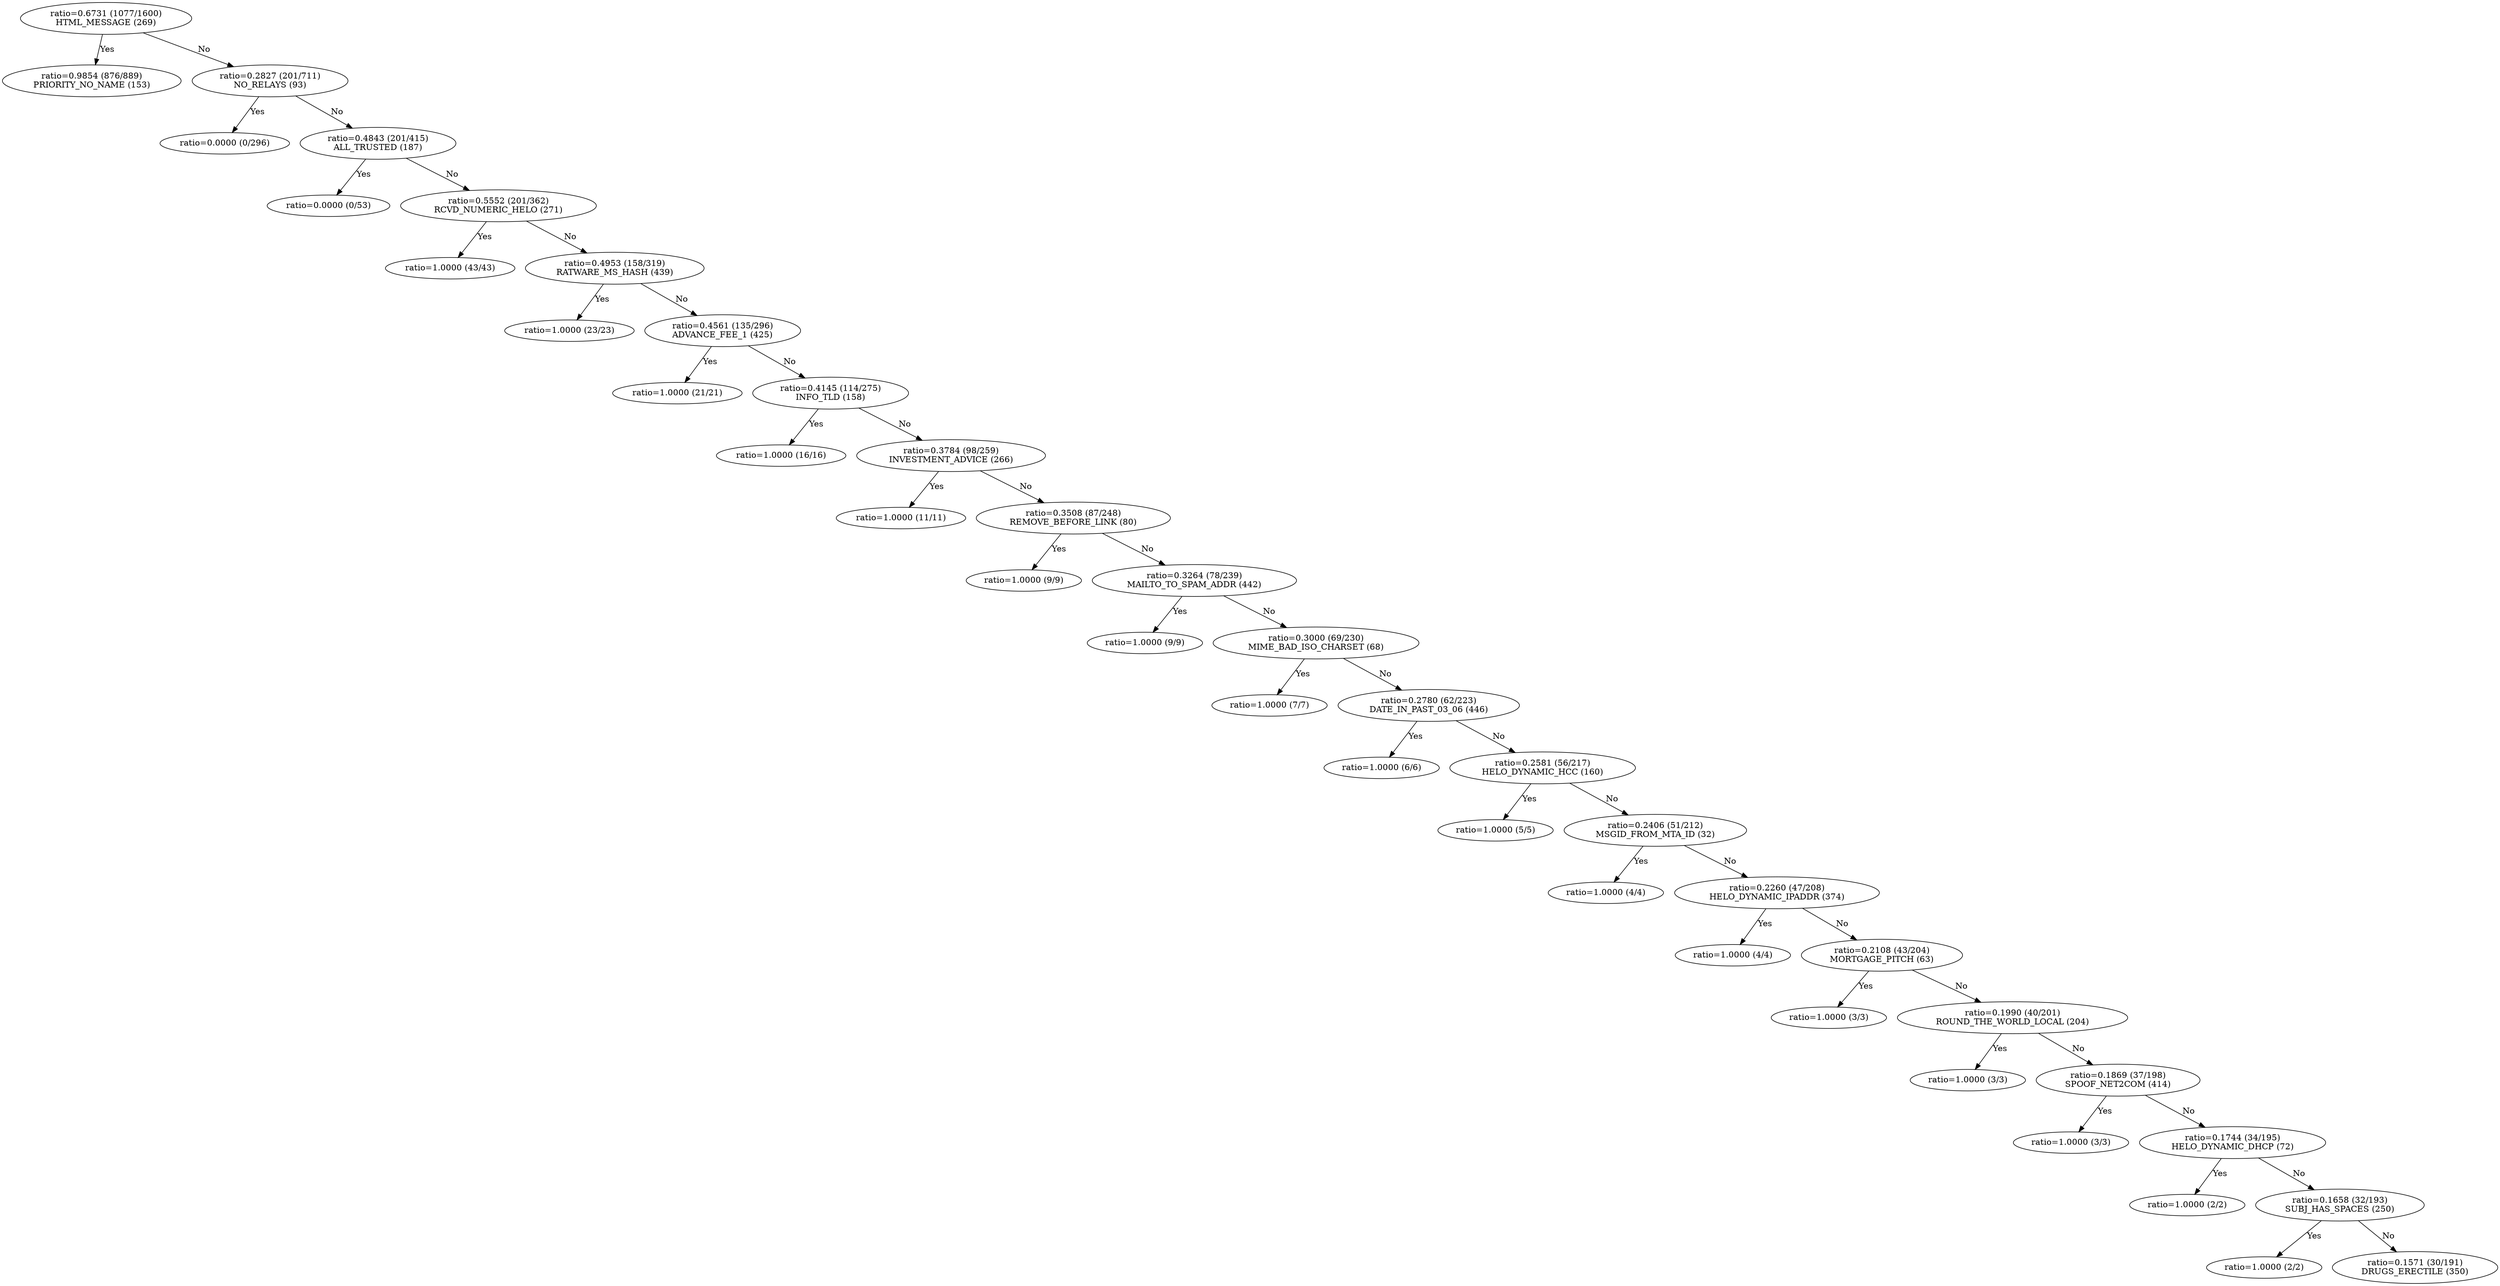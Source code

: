 digraph decisiontree {
n262 [label="ratio=0.6731 (1077/1600)\nHTML_MESSAGE (269)"];

n263 [label="ratio=0.9854 (876/889)\nPRIORITY_NO_NAME (153)"];

n262 -> n263 [label=Yes];

n262 -> n354 [label=No];

n354 [label="ratio=0.2827 (201/711)\nNO_RELAYS (93)"];

n355 [label="ratio=0.0000 (0/296)\n"];

n354 -> n355 [label=Yes];

n354 -> n356 [label=No];

n356 [label="ratio=0.4843 (201/415)\nALL_TRUSTED (187)"];

n357 [label="ratio=0.0000 (0/53)\n"];

n356 -> n357 [label=Yes];

n356 -> n358 [label=No];

n358 [label="ratio=0.5552 (201/362)\nRCVD_NUMERIC_HELO (271)"];

n359 [label="ratio=1.0000 (43/43)\n"];

n358 -> n359 [label=Yes];

n358 -> n360 [label=No];

n360 [label="ratio=0.4953 (158/319)\nRATWARE_MS_HASH (439)"];

n361 [label="ratio=1.0000 (23/23)\n"];

n360 -> n361 [label=Yes];

n360 -> n362 [label=No];

n362 [label="ratio=0.4561 (135/296)\nADVANCE_FEE_1 (425)"];

n363 [label="ratio=1.0000 (21/21)\n"];

n362 -> n363 [label=Yes];

n362 -> n364 [label=No];

n364 [label="ratio=0.4145 (114/275)\nINFO_TLD (158)"];

n365 [label="ratio=1.0000 (16/16)\n"];

n364 -> n365 [label=Yes];

n364 -> n366 [label=No];

n366 [label="ratio=0.3784 (98/259)\nINVESTMENT_ADVICE (266)"];

n367 [label="ratio=1.0000 (11/11)\n"];

n366 -> n367 [label=Yes];

n366 -> n368 [label=No];

n368 [label="ratio=0.3508 (87/248)\nREMOVE_BEFORE_LINK (80)"];

n369 [label="ratio=1.0000 (9/9)\n"];

n368 -> n369 [label=Yes];

n368 -> n370 [label=No];

n370 [label="ratio=0.3264 (78/239)\nMAILTO_TO_SPAM_ADDR (442)"];

n371 [label="ratio=1.0000 (9/9)\n"];

n370 -> n371 [label=Yes];

n370 -> n372 [label=No];

n372 [label="ratio=0.3000 (69/230)\nMIME_BAD_ISO_CHARSET (68)"];

n373 [label="ratio=1.0000 (7/7)\n"];

n372 -> n373 [label=Yes];

n372 -> n374 [label=No];

n374 [label="ratio=0.2780 (62/223)\nDATE_IN_PAST_03_06 (446)"];

n375 [label="ratio=1.0000 (6/6)\n"];

n374 -> n375 [label=Yes];

n374 -> n376 [label=No];

n376 [label="ratio=0.2581 (56/217)\nHELO_DYNAMIC_HCC (160)"];

n377 [label="ratio=1.0000 (5/5)\n"];

n376 -> n377 [label=Yes];

n376 -> n378 [label=No];

n378 [label="ratio=0.2406 (51/212)\nMSGID_FROM_MTA_ID (32)"];

n379 [label="ratio=1.0000 (4/4)\n"];

n378 -> n379 [label=Yes];

n378 -> n380 [label=No];

n380 [label="ratio=0.2260 (47/208)\nHELO_DYNAMIC_IPADDR (374)"];

n381 [label="ratio=1.0000 (4/4)\n"];

n380 -> n381 [label=Yes];

n380 -> n382 [label=No];

n382 [label="ratio=0.2108 (43/204)\nMORTGAGE_PITCH (63)"];

n383 [label="ratio=1.0000 (3/3)\n"];

n382 -> n383 [label=Yes];

n382 -> n384 [label=No];

n384 [label="ratio=0.1990 (40/201)\nROUND_THE_WORLD_LOCAL (204)"];

n385 [label="ratio=1.0000 (3/3)\n"];

n384 -> n385 [label=Yes];

n384 -> n386 [label=No];

n386 [label="ratio=0.1869 (37/198)\nSPOOF_NET2COM (414)"];

n387 [label="ratio=1.0000 (3/3)\n"];

n386 -> n387 [label=Yes];

n386 -> n388 [label=No];

n388 [label="ratio=0.1744 (34/195)\nHELO_DYNAMIC_DHCP (72)"];

n389 [label="ratio=1.0000 (2/2)\n"];

n388 -> n389 [label=Yes];

n388 -> n390 [label=No];

n390 [label="ratio=0.1658 (32/193)\nSUBJ_HAS_SPACES (250)"];

n391 [label="ratio=1.0000 (2/2)\n"];

n390 -> n391 [label=Yes];

n390 -> n392 [label=No];

n392 [label="ratio=0.1571 (30/191)\nDRUGS_ERECTILE (350)"];

}
